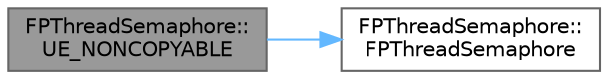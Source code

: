 digraph "FPThreadSemaphore::UE_NONCOPYABLE"
{
 // INTERACTIVE_SVG=YES
 // LATEX_PDF_SIZE
  bgcolor="transparent";
  edge [fontname=Helvetica,fontsize=10,labelfontname=Helvetica,labelfontsize=10];
  node [fontname=Helvetica,fontsize=10,shape=box,height=0.2,width=0.4];
  rankdir="LR";
  Node1 [id="Node000001",label="FPThreadSemaphore::\lUE_NONCOPYABLE",height=0.2,width=0.4,color="gray40", fillcolor="grey60", style="filled", fontcolor="black",tooltip=" "];
  Node1 -> Node2 [id="edge1_Node000001_Node000002",color="steelblue1",style="solid",tooltip=" "];
  Node2 [id="Node000002",label="FPThreadSemaphore::\lFPThreadSemaphore",height=0.2,width=0.4,color="grey40", fillcolor="white", style="filled",URL="$d5/d0b/classFPThreadSemaphore.html#aaa296355435de15c22a77b6ed1cd3a13",tooltip=" "];
}
